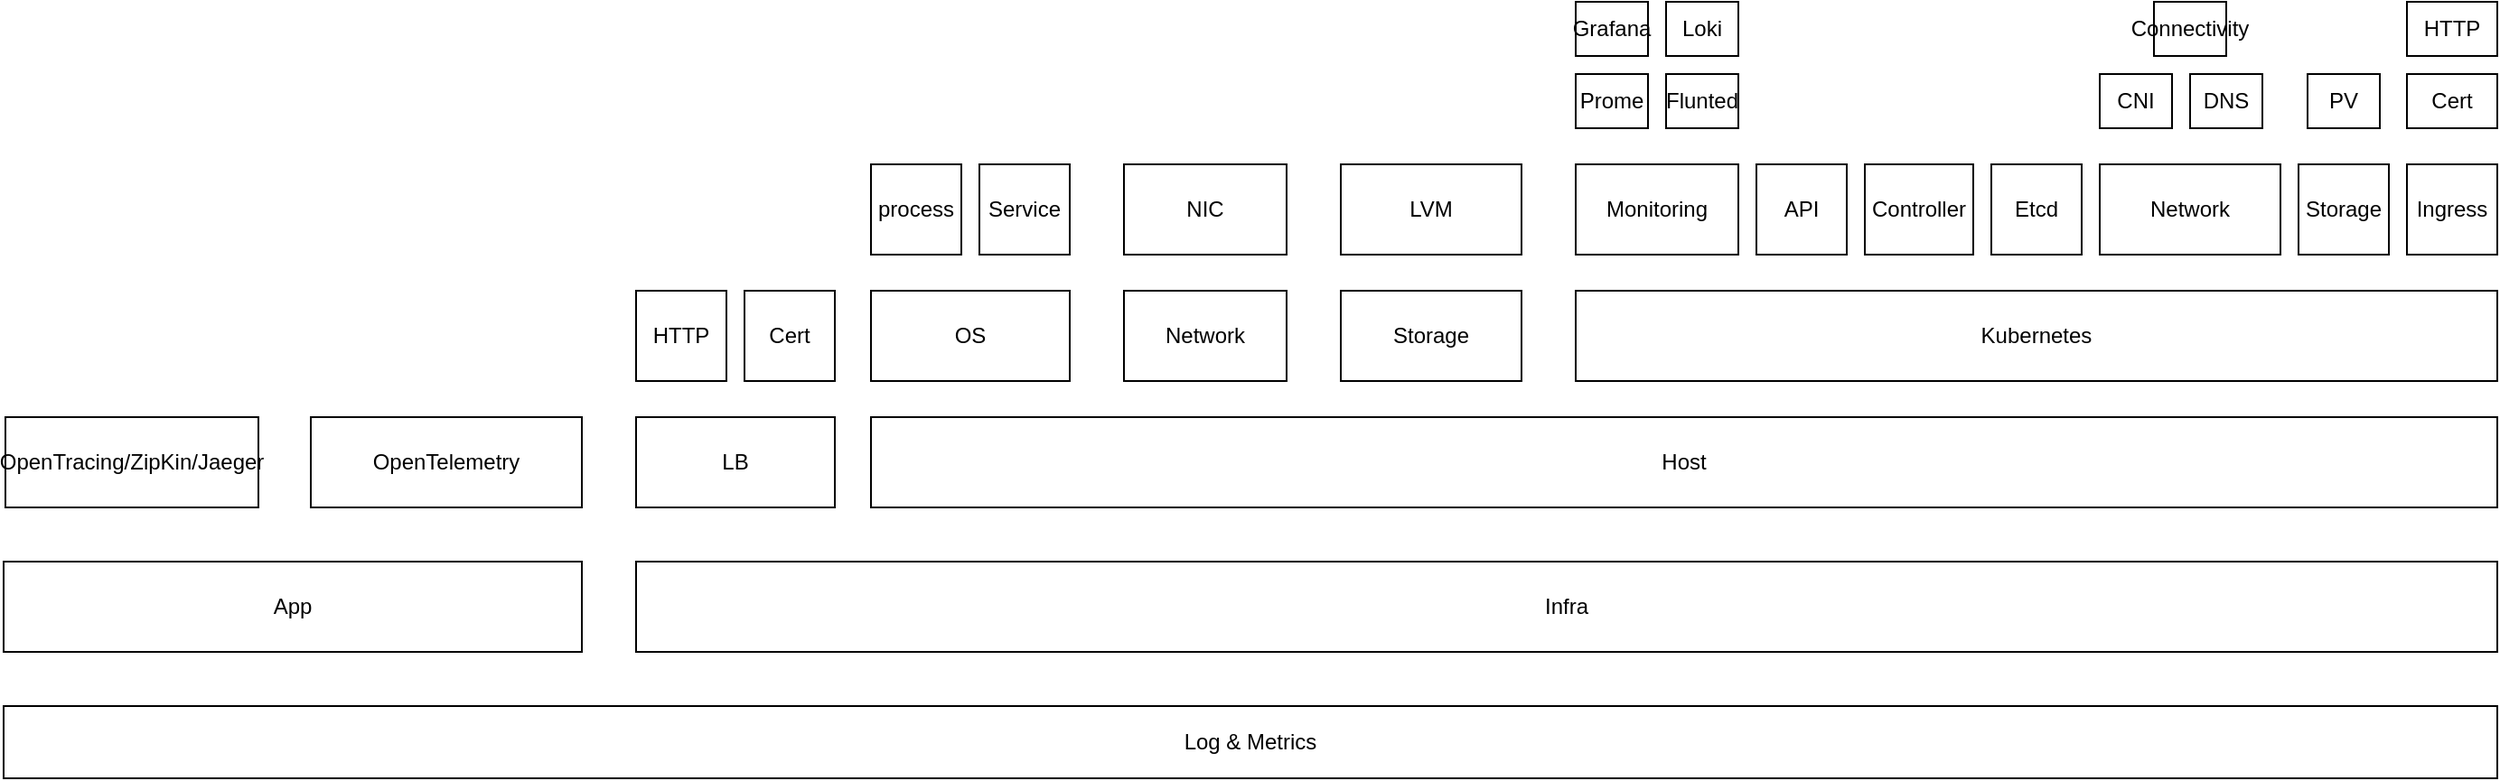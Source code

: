 <mxfile version="13.6.2" type="github">
  <diagram id="prtHgNgQTEPvFCAcTncT" name="Page-1">
    <mxGraphModel dx="2253" dy="700" grid="1" gridSize="10" guides="1" tooltips="1" connect="1" arrows="1" fold="1" page="1" pageScale="1" pageWidth="827" pageHeight="1169" math="0" shadow="0">
      <root>
        <mxCell id="0" />
        <mxCell id="1" parent="0" />
        <mxCell id="QfxjjtC4Ntg-Y_1NFlCk-1" value="App" style="rounded=0;whiteSpace=wrap;html=1;" vertex="1" parent="1">
          <mxGeometry x="-210" y="480" width="320" height="50" as="geometry" />
        </mxCell>
        <mxCell id="QfxjjtC4Ntg-Y_1NFlCk-2" value="Infra" style="rounded=0;whiteSpace=wrap;html=1;" vertex="1" parent="1">
          <mxGeometry x="140" y="480" width="1030" height="50" as="geometry" />
        </mxCell>
        <mxCell id="QfxjjtC4Ntg-Y_1NFlCk-3" value="OS" style="rounded=0;whiteSpace=wrap;html=1;" vertex="1" parent="1">
          <mxGeometry x="270" y="330" width="110" height="50" as="geometry" />
        </mxCell>
        <mxCell id="QfxjjtC4Ntg-Y_1NFlCk-5" value="Network" style="rounded=0;whiteSpace=wrap;html=1;" vertex="1" parent="1">
          <mxGeometry x="410" y="330" width="90" height="50" as="geometry" />
        </mxCell>
        <mxCell id="QfxjjtC4Ntg-Y_1NFlCk-6" value="Storage" style="rounded=0;whiteSpace=wrap;html=1;" vertex="1" parent="1">
          <mxGeometry x="530" y="330" width="100" height="50" as="geometry" />
        </mxCell>
        <mxCell id="QfxjjtC4Ntg-Y_1NFlCk-8" value="Monitoring" style="rounded=0;whiteSpace=wrap;html=1;" vertex="1" parent="1">
          <mxGeometry x="660" y="260" width="90" height="50" as="geometry" />
        </mxCell>
        <mxCell id="QfxjjtC4Ntg-Y_1NFlCk-12" value="Kubernetes" style="rounded=0;whiteSpace=wrap;html=1;" vertex="1" parent="1">
          <mxGeometry x="660" y="330" width="510" height="50" as="geometry" />
        </mxCell>
        <mxCell id="QfxjjtC4Ntg-Y_1NFlCk-13" value="Log &amp;amp; Metrics" style="rounded=0;whiteSpace=wrap;html=1;" vertex="1" parent="1">
          <mxGeometry x="-210" y="560" width="1380" height="40" as="geometry" />
        </mxCell>
        <mxCell id="QfxjjtC4Ntg-Y_1NFlCk-14" value="OpenTracing/ZipKin/Jaeger" style="rounded=0;whiteSpace=wrap;html=1;" vertex="1" parent="1">
          <mxGeometry x="-209" y="400" width="140" height="50" as="geometry" />
        </mxCell>
        <mxCell id="QfxjjtC4Ntg-Y_1NFlCk-15" value="OpenTelemetry" style="rounded=0;whiteSpace=wrap;html=1;" vertex="1" parent="1">
          <mxGeometry x="-40" y="400" width="150" height="50" as="geometry" />
        </mxCell>
        <mxCell id="QfxjjtC4Ntg-Y_1NFlCk-17" value="LB" style="rounded=0;whiteSpace=wrap;html=1;" vertex="1" parent="1">
          <mxGeometry x="140" y="400" width="110" height="50" as="geometry" />
        </mxCell>
        <mxCell id="QfxjjtC4Ntg-Y_1NFlCk-19" value="HTTP" style="rounded=0;whiteSpace=wrap;html=1;" vertex="1" parent="1">
          <mxGeometry x="140" y="330" width="50" height="50" as="geometry" />
        </mxCell>
        <mxCell id="QfxjjtC4Ntg-Y_1NFlCk-20" value="Cert" style="rounded=0;whiteSpace=wrap;html=1;" vertex="1" parent="1">
          <mxGeometry x="200" y="330" width="50" height="50" as="geometry" />
        </mxCell>
        <mxCell id="QfxjjtC4Ntg-Y_1NFlCk-21" value="process" style="rounded=0;whiteSpace=wrap;html=1;" vertex="1" parent="1">
          <mxGeometry x="270" y="260" width="50" height="50" as="geometry" />
        </mxCell>
        <mxCell id="QfxjjtC4Ntg-Y_1NFlCk-23" value="Service" style="rounded=0;whiteSpace=wrap;html=1;" vertex="1" parent="1">
          <mxGeometry x="330" y="260" width="50" height="50" as="geometry" />
        </mxCell>
        <mxCell id="QfxjjtC4Ntg-Y_1NFlCk-25" value="NIC" style="rounded=0;whiteSpace=wrap;html=1;" vertex="1" parent="1">
          <mxGeometry x="410" y="260" width="90" height="50" as="geometry" />
        </mxCell>
        <mxCell id="QfxjjtC4Ntg-Y_1NFlCk-28" value="LVM" style="rounded=0;whiteSpace=wrap;html=1;" vertex="1" parent="1">
          <mxGeometry x="530" y="260" width="100" height="50" as="geometry" />
        </mxCell>
        <mxCell id="QfxjjtC4Ntg-Y_1NFlCk-29" value="API" style="rounded=0;whiteSpace=wrap;html=1;" vertex="1" parent="1">
          <mxGeometry x="760" y="260" width="50" height="50" as="geometry" />
        </mxCell>
        <mxCell id="QfxjjtC4Ntg-Y_1NFlCk-31" value="Controller" style="rounded=0;whiteSpace=wrap;html=1;" vertex="1" parent="1">
          <mxGeometry x="820" y="260" width="60" height="50" as="geometry" />
        </mxCell>
        <mxCell id="QfxjjtC4Ntg-Y_1NFlCk-32" value="Etcd" style="rounded=0;whiteSpace=wrap;html=1;" vertex="1" parent="1">
          <mxGeometry x="890" y="260" width="50" height="50" as="geometry" />
        </mxCell>
        <mxCell id="QfxjjtC4Ntg-Y_1NFlCk-33" value="Network" style="rounded=0;whiteSpace=wrap;html=1;" vertex="1" parent="1">
          <mxGeometry x="950" y="260" width="100" height="50" as="geometry" />
        </mxCell>
        <mxCell id="QfxjjtC4Ntg-Y_1NFlCk-34" value="Storage" style="rounded=0;whiteSpace=wrap;html=1;" vertex="1" parent="1">
          <mxGeometry x="1060" y="260" width="50" height="50" as="geometry" />
        </mxCell>
        <mxCell id="QfxjjtC4Ntg-Y_1NFlCk-35" value="Ingress" style="rounded=0;whiteSpace=wrap;html=1;" vertex="1" parent="1">
          <mxGeometry x="1120" y="260" width="50" height="50" as="geometry" />
        </mxCell>
        <mxCell id="QfxjjtC4Ntg-Y_1NFlCk-36" value="Host" style="rounded=0;whiteSpace=wrap;html=1;" vertex="1" parent="1">
          <mxGeometry x="270" y="400" width="900" height="50" as="geometry" />
        </mxCell>
        <mxCell id="QfxjjtC4Ntg-Y_1NFlCk-37" value="Prome" style="rounded=0;whiteSpace=wrap;html=1;" vertex="1" parent="1">
          <mxGeometry x="660" y="210" width="40" height="30" as="geometry" />
        </mxCell>
        <mxCell id="QfxjjtC4Ntg-Y_1NFlCk-38" value="Flunted" style="rounded=0;whiteSpace=wrap;html=1;" vertex="1" parent="1">
          <mxGeometry x="710" y="210" width="40" height="30" as="geometry" />
        </mxCell>
        <mxCell id="QfxjjtC4Ntg-Y_1NFlCk-39" value="Grafana" style="rounded=0;whiteSpace=wrap;html=1;" vertex="1" parent="1">
          <mxGeometry x="660" y="170" width="40" height="30" as="geometry" />
        </mxCell>
        <mxCell id="QfxjjtC4Ntg-Y_1NFlCk-40" value="Loki" style="rounded=0;whiteSpace=wrap;html=1;" vertex="1" parent="1">
          <mxGeometry x="710" y="170" width="40" height="30" as="geometry" />
        </mxCell>
        <mxCell id="QfxjjtC4Ntg-Y_1NFlCk-41" value="CNI" style="rounded=0;whiteSpace=wrap;html=1;" vertex="1" parent="1">
          <mxGeometry x="950" y="210" width="40" height="30" as="geometry" />
        </mxCell>
        <mxCell id="QfxjjtC4Ntg-Y_1NFlCk-42" value="DNS" style="rounded=0;whiteSpace=wrap;html=1;" vertex="1" parent="1">
          <mxGeometry x="1000" y="210" width="40" height="30" as="geometry" />
        </mxCell>
        <mxCell id="QfxjjtC4Ntg-Y_1NFlCk-43" value="PV" style="rounded=0;whiteSpace=wrap;html=1;" vertex="1" parent="1">
          <mxGeometry x="1065" y="210" width="40" height="30" as="geometry" />
        </mxCell>
        <mxCell id="QfxjjtC4Ntg-Y_1NFlCk-44" value="Cert" style="rounded=0;whiteSpace=wrap;html=1;" vertex="1" parent="1">
          <mxGeometry x="1120" y="210" width="50" height="30" as="geometry" />
        </mxCell>
        <mxCell id="QfxjjtC4Ntg-Y_1NFlCk-45" value="HTTP" style="rounded=0;whiteSpace=wrap;html=1;" vertex="1" parent="1">
          <mxGeometry x="1120" y="170" width="50" height="30" as="geometry" />
        </mxCell>
        <mxCell id="QfxjjtC4Ntg-Y_1NFlCk-47" value="Connectivity" style="rounded=0;whiteSpace=wrap;html=1;" vertex="1" parent="1">
          <mxGeometry x="980" y="170" width="40" height="30" as="geometry" />
        </mxCell>
      </root>
    </mxGraphModel>
  </diagram>
</mxfile>
